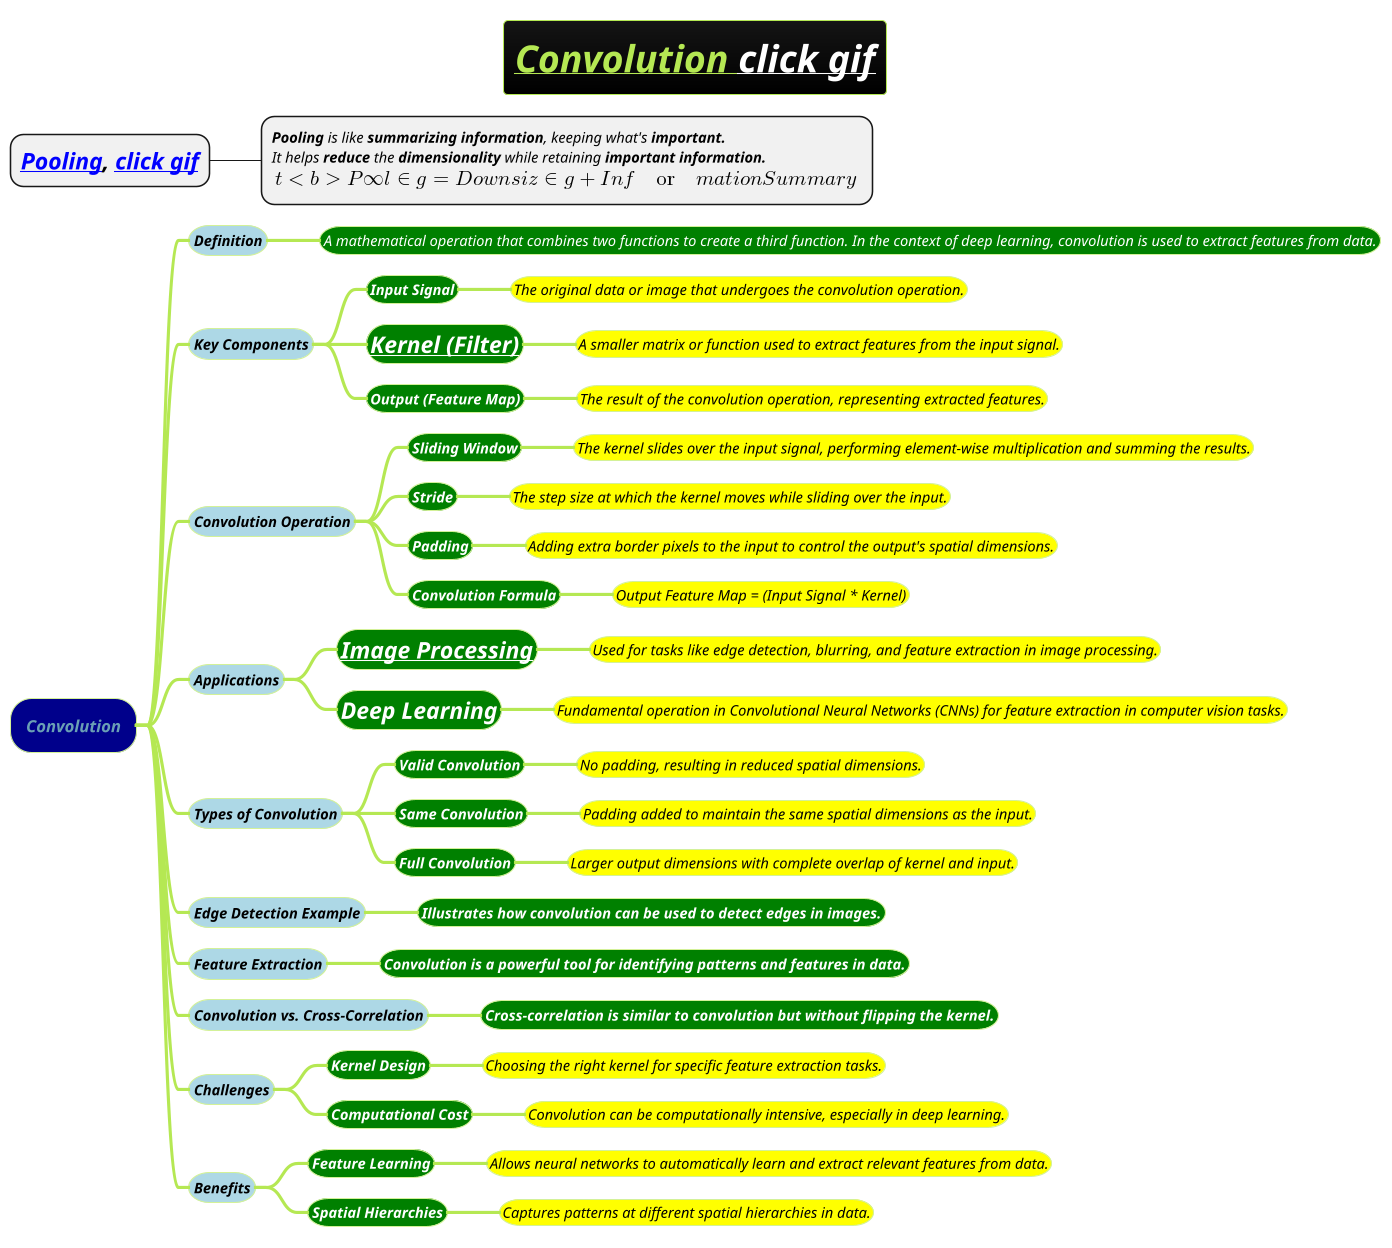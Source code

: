 @startmindmap
title =<i><b><u>Convolution [[../gif/convolution.adoc click gif]]
* =<i>[[Pooling.puml Pooling]], [[../gif/pooling.adoc click gif]]
**:<i><size:14>**Pooling** is like **summarizing information**, keeping what's <b>important.
<i><size:14>It helps **reduce** the **dimensionality** while retaining <b>important information.
<i><size:14><b><math>\t<b>Pooling = Downsizing + Information Summary</math>;
!theme hacker


*[#darkblue] <i>Convolution
**[#lightblue] <color #black><i><size:14>Definition
***[#green] <color #white><i><size:14>A mathematical operation that combines two functions to create a third function. In the context of deep learning, convolution is used to extract features from data.

**[#lightblue] <color #black><i><size:14>Key Components
***[#green] <b><color #white><i><size:14>Input Signal
****[#yellow] <color #black><i><size:14>The original data or image that undergoes the convolution operation.
***[#green] <b><color #white><i><size:22>[[Filters-or-Kernels.puml Kernel (Filter)]]
****[#yellow] <color #black><i><size:14>A smaller matrix or function used to extract features from the input signal.
***[#green] <b><color #white><i><size:14>Output (Feature Map)
****[#yellow] <color #black><i><size:14>The result of the convolution operation, representing extracted features.

**[#lightblue] <color #black><i><size:14>Convolution Operation
***[#green] <b><color #white><i><size:14>Sliding Window
****[#yellow] <color #black><i><size:14>The kernel slides over the input signal, performing element-wise multiplication and summing the results.
***[#green] <b><color #white><i><size:14>Stride
****[#yellow] <color #black><i><size:14>The step size at which the kernel moves while sliding over the input.
***[#green] <b><color #white><i><size:14>Padding
****[#yellow] <color #black><i><size:14>Adding extra border pixels to the input to control the output's spatial dimensions.
***[#green] <b><color #white><i><size:14>Convolution Formula
****[#yellow] <color #black><i><size:14>Output Feature Map = (Input Signal * Kernel)

**[#lightblue] <color #black><i><size:14>Applications
***[#green] <b><color #white><i><size:22>[[Image-Processing.puml Image Processing]]
****[#yellow] <color #black><i><size:14>Used for tasks like edge detection, blurring, and feature extraction in image processing.
***[#green] <b><color #white><i><size:22>Deep Learning
****[#yellow] <color #black><i><size:14>Fundamental operation in Convolutional Neural Networks (CNNs) for feature extraction in computer vision tasks.

**[#lightblue] <color #black><i><size:14>Types of Convolution
***[#green] <b><color #white><i><size:14>Valid Convolution
****[#yellow] <color #black><i><size:14>No padding, resulting in reduced spatial dimensions.
***[#green] <b><color #white><i><size:14>Same Convolution
****[#yellow] <color #black><i><size:14>Padding added to maintain the same spatial dimensions as the input.
***[#green] <b><color #white><i><size:14>Full Convolution
****[#yellow] <color #black><i><size:14>Larger output dimensions with complete overlap of kernel and input.

**[#lightblue] <color #black><i><size:14>Edge Detection Example
***[#green] <b><color #white><i><size:14>Illustrates how convolution can be used to detect edges in images.

**[#lightblue] <color #black><i><size:14>Feature Extraction
***[#green] <b><color #white><i><size:14>Convolution is a powerful tool for identifying patterns and features in data.

**[#lightblue] <color #black><i><size:14>Convolution vs. Cross-Correlation
***[#green] <b><color #white><i><size:14>Cross-correlation is similar to convolution but without flipping the kernel.

**[#lightblue] <color #black><i><size:14>Challenges
***[#green] <b><color #white><i><size:14>Kernel Design
****[#yellow] <color #black><i><size:14>Choosing the right kernel for specific feature extraction tasks.
***[#green] <b><color #white><i><size:14>Computational Cost
****[#yellow] <color #black><i><size:14>Convolution can be computationally intensive, especially in deep learning.

**[#lightblue] <color #black><i><size:14>Benefits
***[#green] <b><color #white><i><size:14>Feature Learning
****[#yellow] <color #black><i><size:14>Allows neural networks to automatically learn and extract relevant features from data.
***[#green] <b><color #white><i><size:14>Spatial Hierarchies
****[#yellow] <color #black><i><size:14>Captures patterns at different spatial hierarchies in data.
@endmindmap
